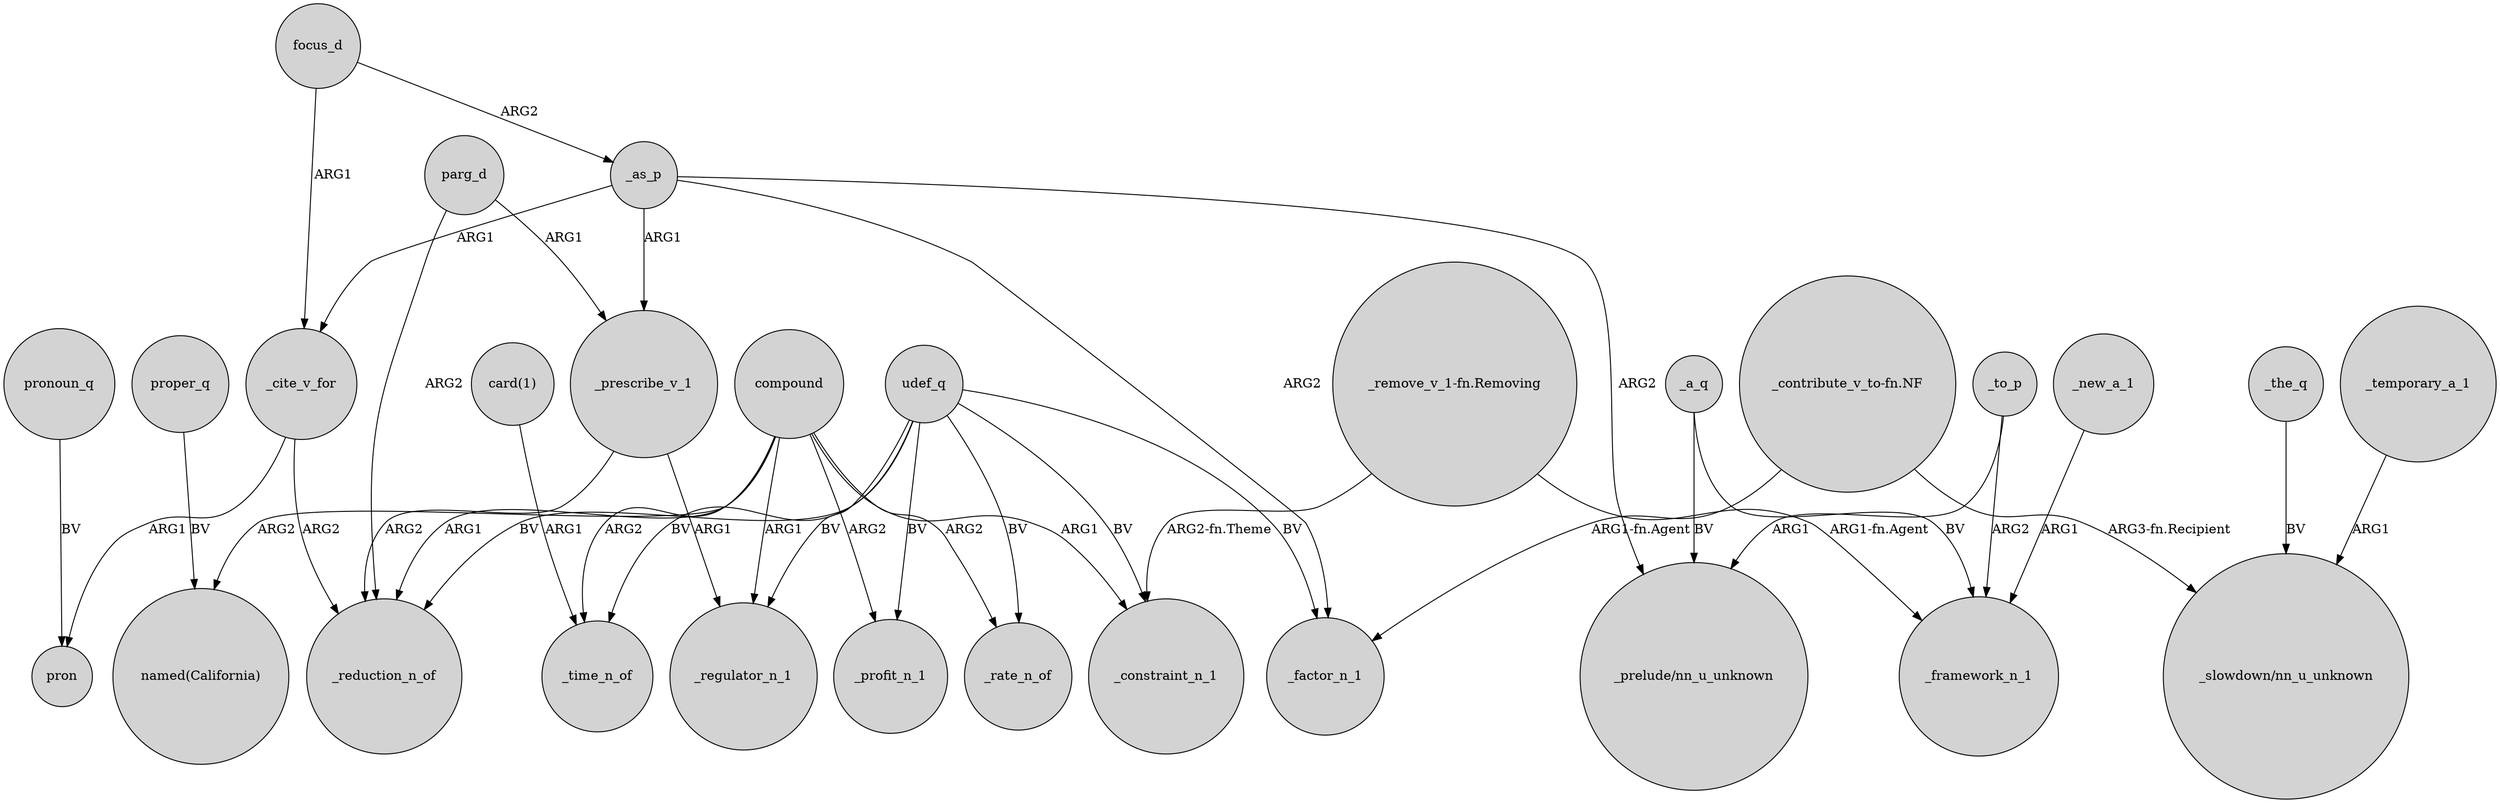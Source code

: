 digraph {
	node [shape=circle style=filled]
	_cite_v_for -> pron [label=ARG1]
	_temporary_a_1 -> "_slowdown/nn_u_unknown" [label=ARG1]
	parg_d -> _prescribe_v_1 [label=ARG1]
	udef_q -> _reduction_n_of [label=BV]
	_a_q -> "_prelude/nn_u_unknown" [label=BV]
	_as_p -> _factor_n_1 [label=ARG2]
	_prescribe_v_1 -> _reduction_n_of [label=ARG2]
	focus_d -> _as_p [label=ARG2]
	proper_q -> "named(California)" [label=BV]
	_the_q -> "_slowdown/nn_u_unknown" [label=BV]
	"card(1)" -> _time_n_of [label=ARG1]
	_new_a_1 -> _framework_n_1 [label=ARG1]
	udef_q -> _rate_n_of [label=BV]
	"_remove_v_1-fn.Removing" -> _framework_n_1 [label="ARG1-fn.Agent"]
	compound -> _constraint_n_1 [label=ARG1]
	focus_d -> _cite_v_for [label=ARG1]
	_a_q -> _framework_n_1 [label=BV]
	pronoun_q -> pron [label=BV]
	udef_q -> _constraint_n_1 [label=BV]
	compound -> _rate_n_of [label=ARG2]
	_as_p -> _prescribe_v_1 [label=ARG1]
	"_contribute_v_to-fn.NF" -> "_slowdown/nn_u_unknown" [label="ARG3-fn.Recipient"]
	udef_q -> _time_n_of [label=BV]
	compound -> _time_n_of [label=ARG2]
	_to_p -> "_prelude/nn_u_unknown" [label=ARG1]
	compound -> _reduction_n_of [label=ARG1]
	"_remove_v_1-fn.Removing" -> _constraint_n_1 [label="ARG2-fn.Theme"]
	_prescribe_v_1 -> _regulator_n_1 [label=ARG1]
	_as_p -> _cite_v_for [label=ARG1]
	compound -> _profit_n_1 [label=ARG2]
	compound -> "named(California)" [label=ARG2]
	"_contribute_v_to-fn.NF" -> _factor_n_1 [label="ARG1-fn.Agent"]
	_to_p -> _framework_n_1 [label=ARG2]
	_as_p -> "_prelude/nn_u_unknown" [label=ARG2]
	parg_d -> _reduction_n_of [label=ARG2]
	udef_q -> _profit_n_1 [label=BV]
	compound -> _regulator_n_1 [label=ARG1]
	udef_q -> _factor_n_1 [label=BV]
	udef_q -> _regulator_n_1 [label=BV]
	_cite_v_for -> _reduction_n_of [label=ARG2]
}
